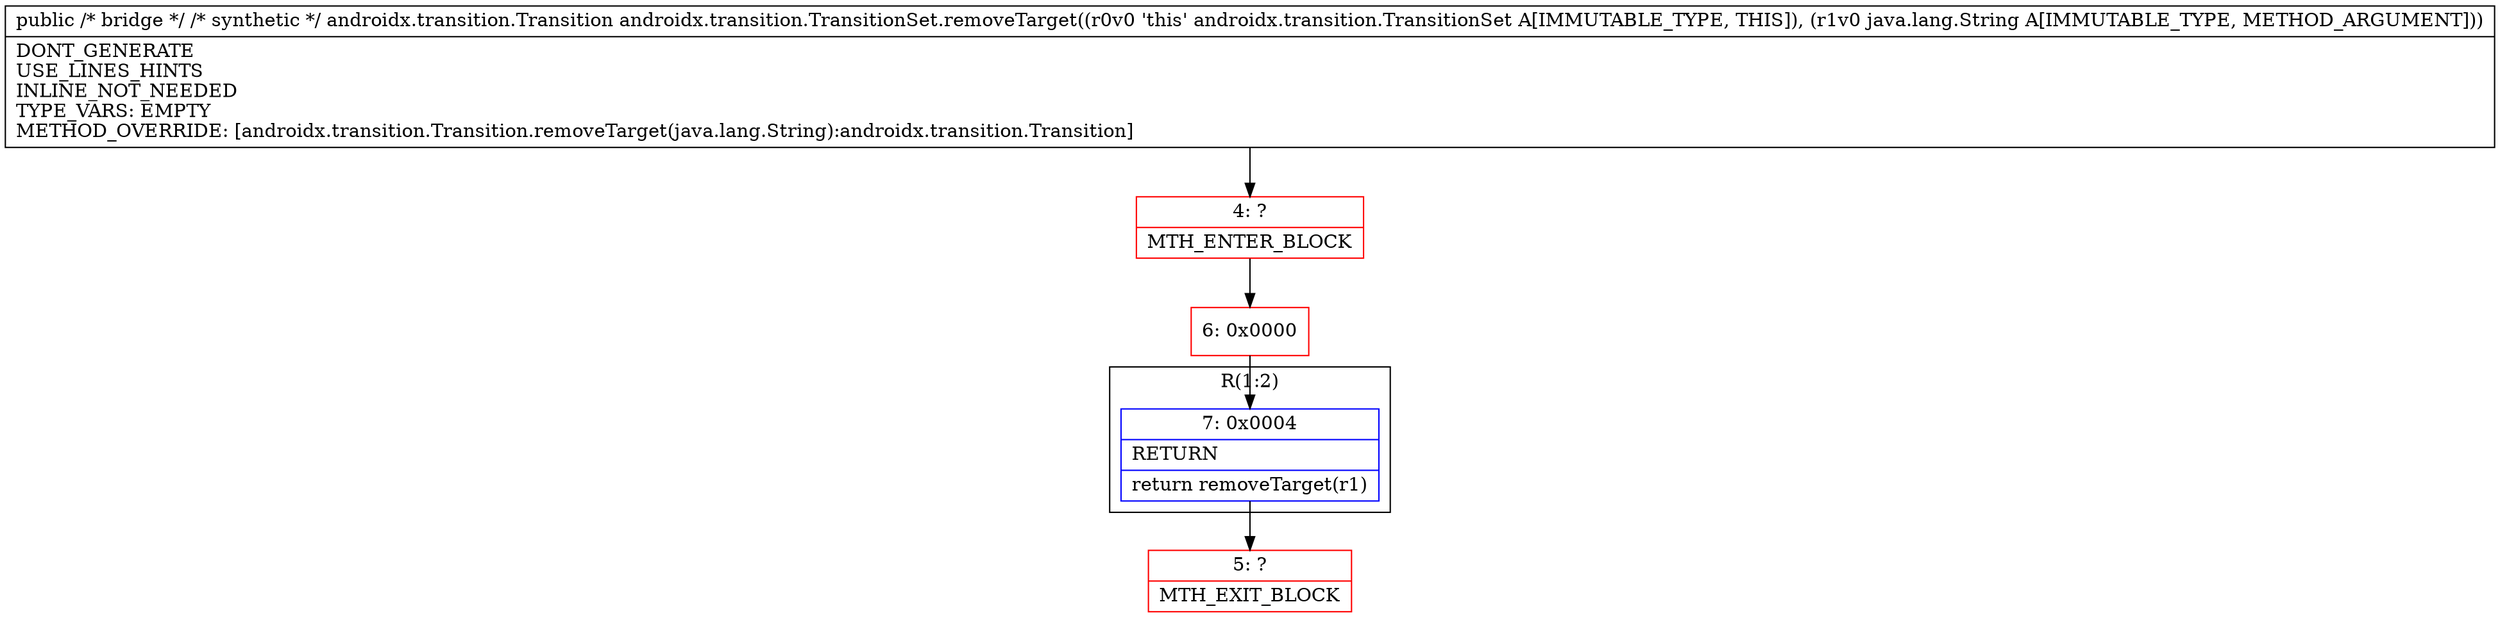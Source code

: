 digraph "CFG forandroidx.transition.TransitionSet.removeTarget(Ljava\/lang\/String;)Landroidx\/transition\/Transition;" {
subgraph cluster_Region_1659809693 {
label = "R(1:2)";
node [shape=record,color=blue];
Node_7 [shape=record,label="{7\:\ 0x0004|RETURN\l|return removeTarget(r1)\l}"];
}
Node_4 [shape=record,color=red,label="{4\:\ ?|MTH_ENTER_BLOCK\l}"];
Node_6 [shape=record,color=red,label="{6\:\ 0x0000}"];
Node_5 [shape=record,color=red,label="{5\:\ ?|MTH_EXIT_BLOCK\l}"];
MethodNode[shape=record,label="{public \/* bridge *\/ \/* synthetic *\/ androidx.transition.Transition androidx.transition.TransitionSet.removeTarget((r0v0 'this' androidx.transition.TransitionSet A[IMMUTABLE_TYPE, THIS]), (r1v0 java.lang.String A[IMMUTABLE_TYPE, METHOD_ARGUMENT]))  | DONT_GENERATE\lUSE_LINES_HINTS\lINLINE_NOT_NEEDED\lTYPE_VARS: EMPTY\lMETHOD_OVERRIDE: [androidx.transition.Transition.removeTarget(java.lang.String):androidx.transition.Transition]\l}"];
MethodNode -> Node_4;Node_7 -> Node_5;
Node_4 -> Node_6;
Node_6 -> Node_7;
}

